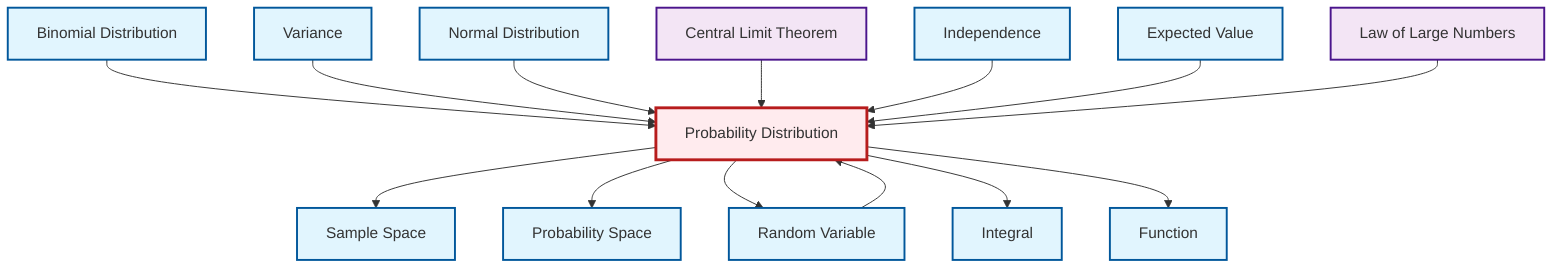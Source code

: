 graph TD
    classDef definition fill:#e1f5fe,stroke:#01579b,stroke-width:2px
    classDef theorem fill:#f3e5f5,stroke:#4a148c,stroke-width:2px
    classDef axiom fill:#fff3e0,stroke:#e65100,stroke-width:2px
    classDef example fill:#e8f5e9,stroke:#1b5e20,stroke-width:2px
    classDef current fill:#ffebee,stroke:#b71c1c,stroke-width:3px
    def-binomial-distribution["Binomial Distribution"]:::definition
    def-normal-distribution["Normal Distribution"]:::definition
    def-variance["Variance"]:::definition
    thm-central-limit["Central Limit Theorem"]:::theorem
    thm-law-of-large-numbers["Law of Large Numbers"]:::theorem
    def-expectation["Expected Value"]:::definition
    def-sample-space["Sample Space"]:::definition
    def-function["Function"]:::definition
    def-independence["Independence"]:::definition
    def-random-variable["Random Variable"]:::definition
    def-integral["Integral"]:::definition
    def-probability-distribution["Probability Distribution"]:::definition
    def-probability-space["Probability Space"]:::definition
    def-binomial-distribution --> def-probability-distribution
    def-probability-distribution --> def-sample-space
    def-probability-distribution --> def-probability-space
    def-probability-distribution --> def-random-variable
    def-variance --> def-probability-distribution
    def-probability-distribution --> def-integral
    def-normal-distribution --> def-probability-distribution
    thm-central-limit --> def-probability-distribution
    def-independence --> def-probability-distribution
    def-expectation --> def-probability-distribution
    def-random-variable --> def-probability-distribution
    def-probability-distribution --> def-function
    thm-law-of-large-numbers --> def-probability-distribution
    class def-probability-distribution current